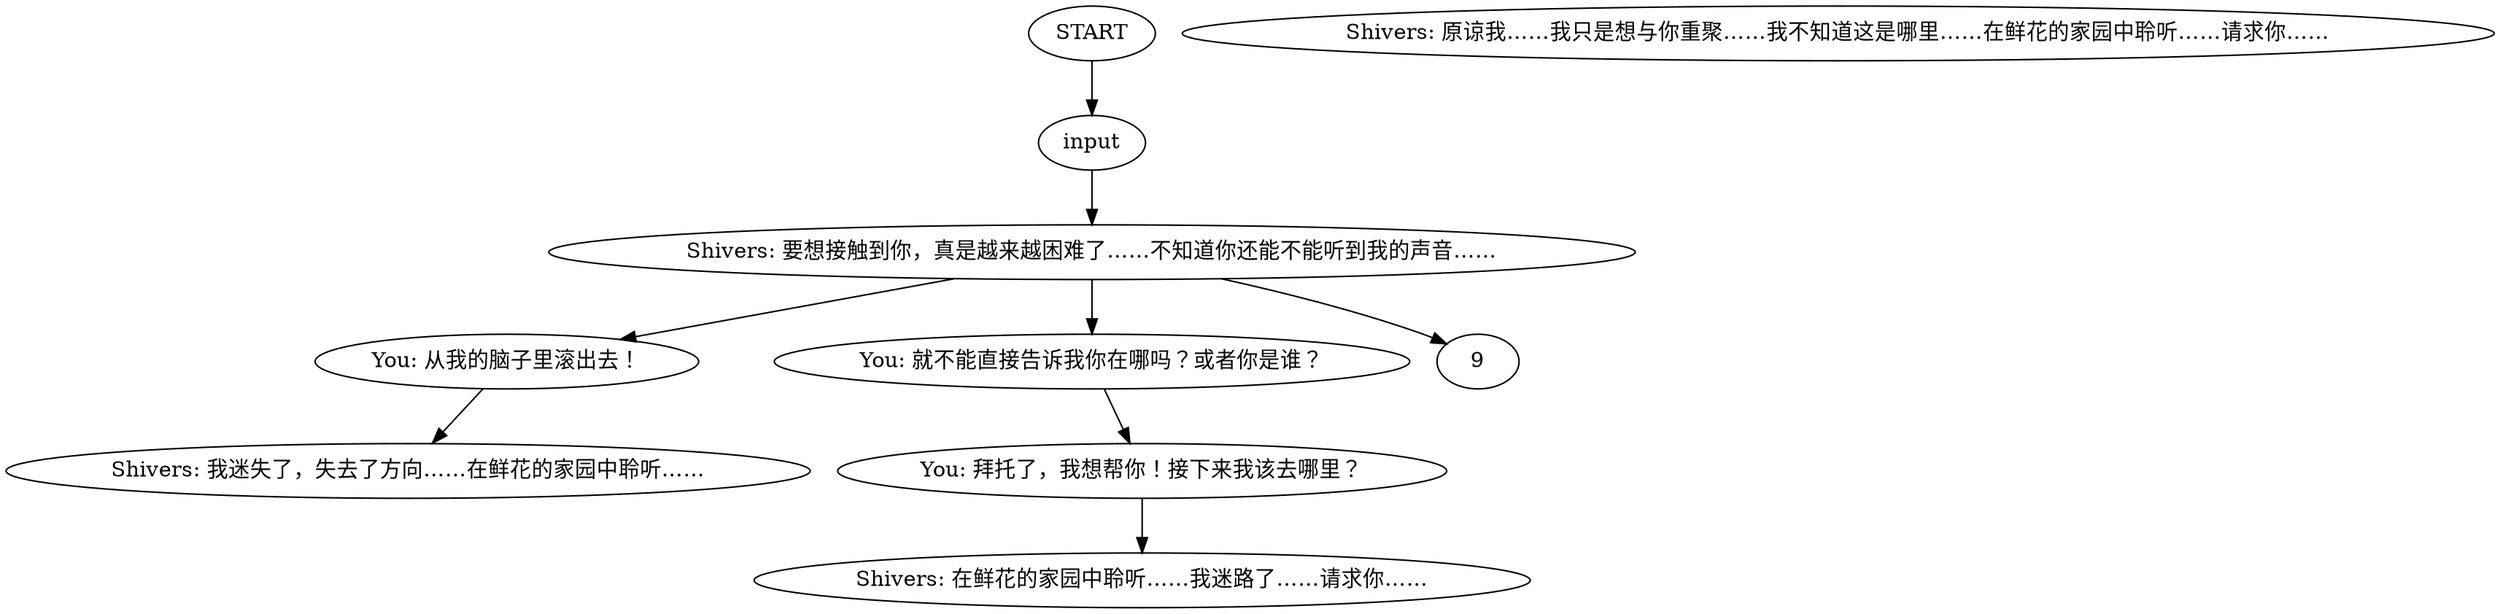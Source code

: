 # WALKWAY ORB / walkwaycoat
# This is the third Shivers in the coat quest. It is a challenging orb.
# ==================================================
digraph G {
	  0 [label="START"];
	  1 [label="input"];
	  2 [label="You: 从我的脑子里滚出去！"];
	  3 [label="Shivers: 要想接触到你，真是越来越困难了……不知道你还能不能听到我的声音……"];
	  4 [label="Shivers: 在鲜花的家园中聆听……我迷路了……请求你……"];
	  5 [label="Shivers: 原谅我……我只是想与你重聚……我不知道这是哪里……在鲜花的家园中聆听……请求你……"];
	  6 [label="Shivers: 我迷失了，失去了方向……在鲜花的家园中聆听……"];
	  7 [label="You: 拜托了，我想帮你！接下来我该去哪里？"];
	  8 [label="You: 就不能直接告诉我你在哪吗？或者你是谁？"];
	  0 -> 1
	  1 -> 3
	  2 -> 6
	  3 -> 8
	  3 -> 9
	  3 -> 2
	  7 -> 4
	  8 -> 7
}

